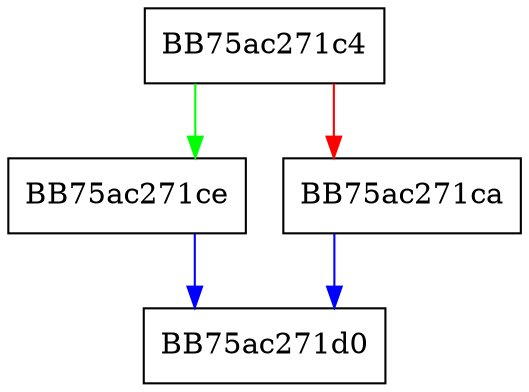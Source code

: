 digraph ZSTD_getErrorName {
  node [shape="box"];
  graph [splines=ortho];
  BB75ac271c4 -> BB75ac271ce [color="green"];
  BB75ac271c4 -> BB75ac271ca [color="red"];
  BB75ac271ca -> BB75ac271d0 [color="blue"];
  BB75ac271ce -> BB75ac271d0 [color="blue"];
}